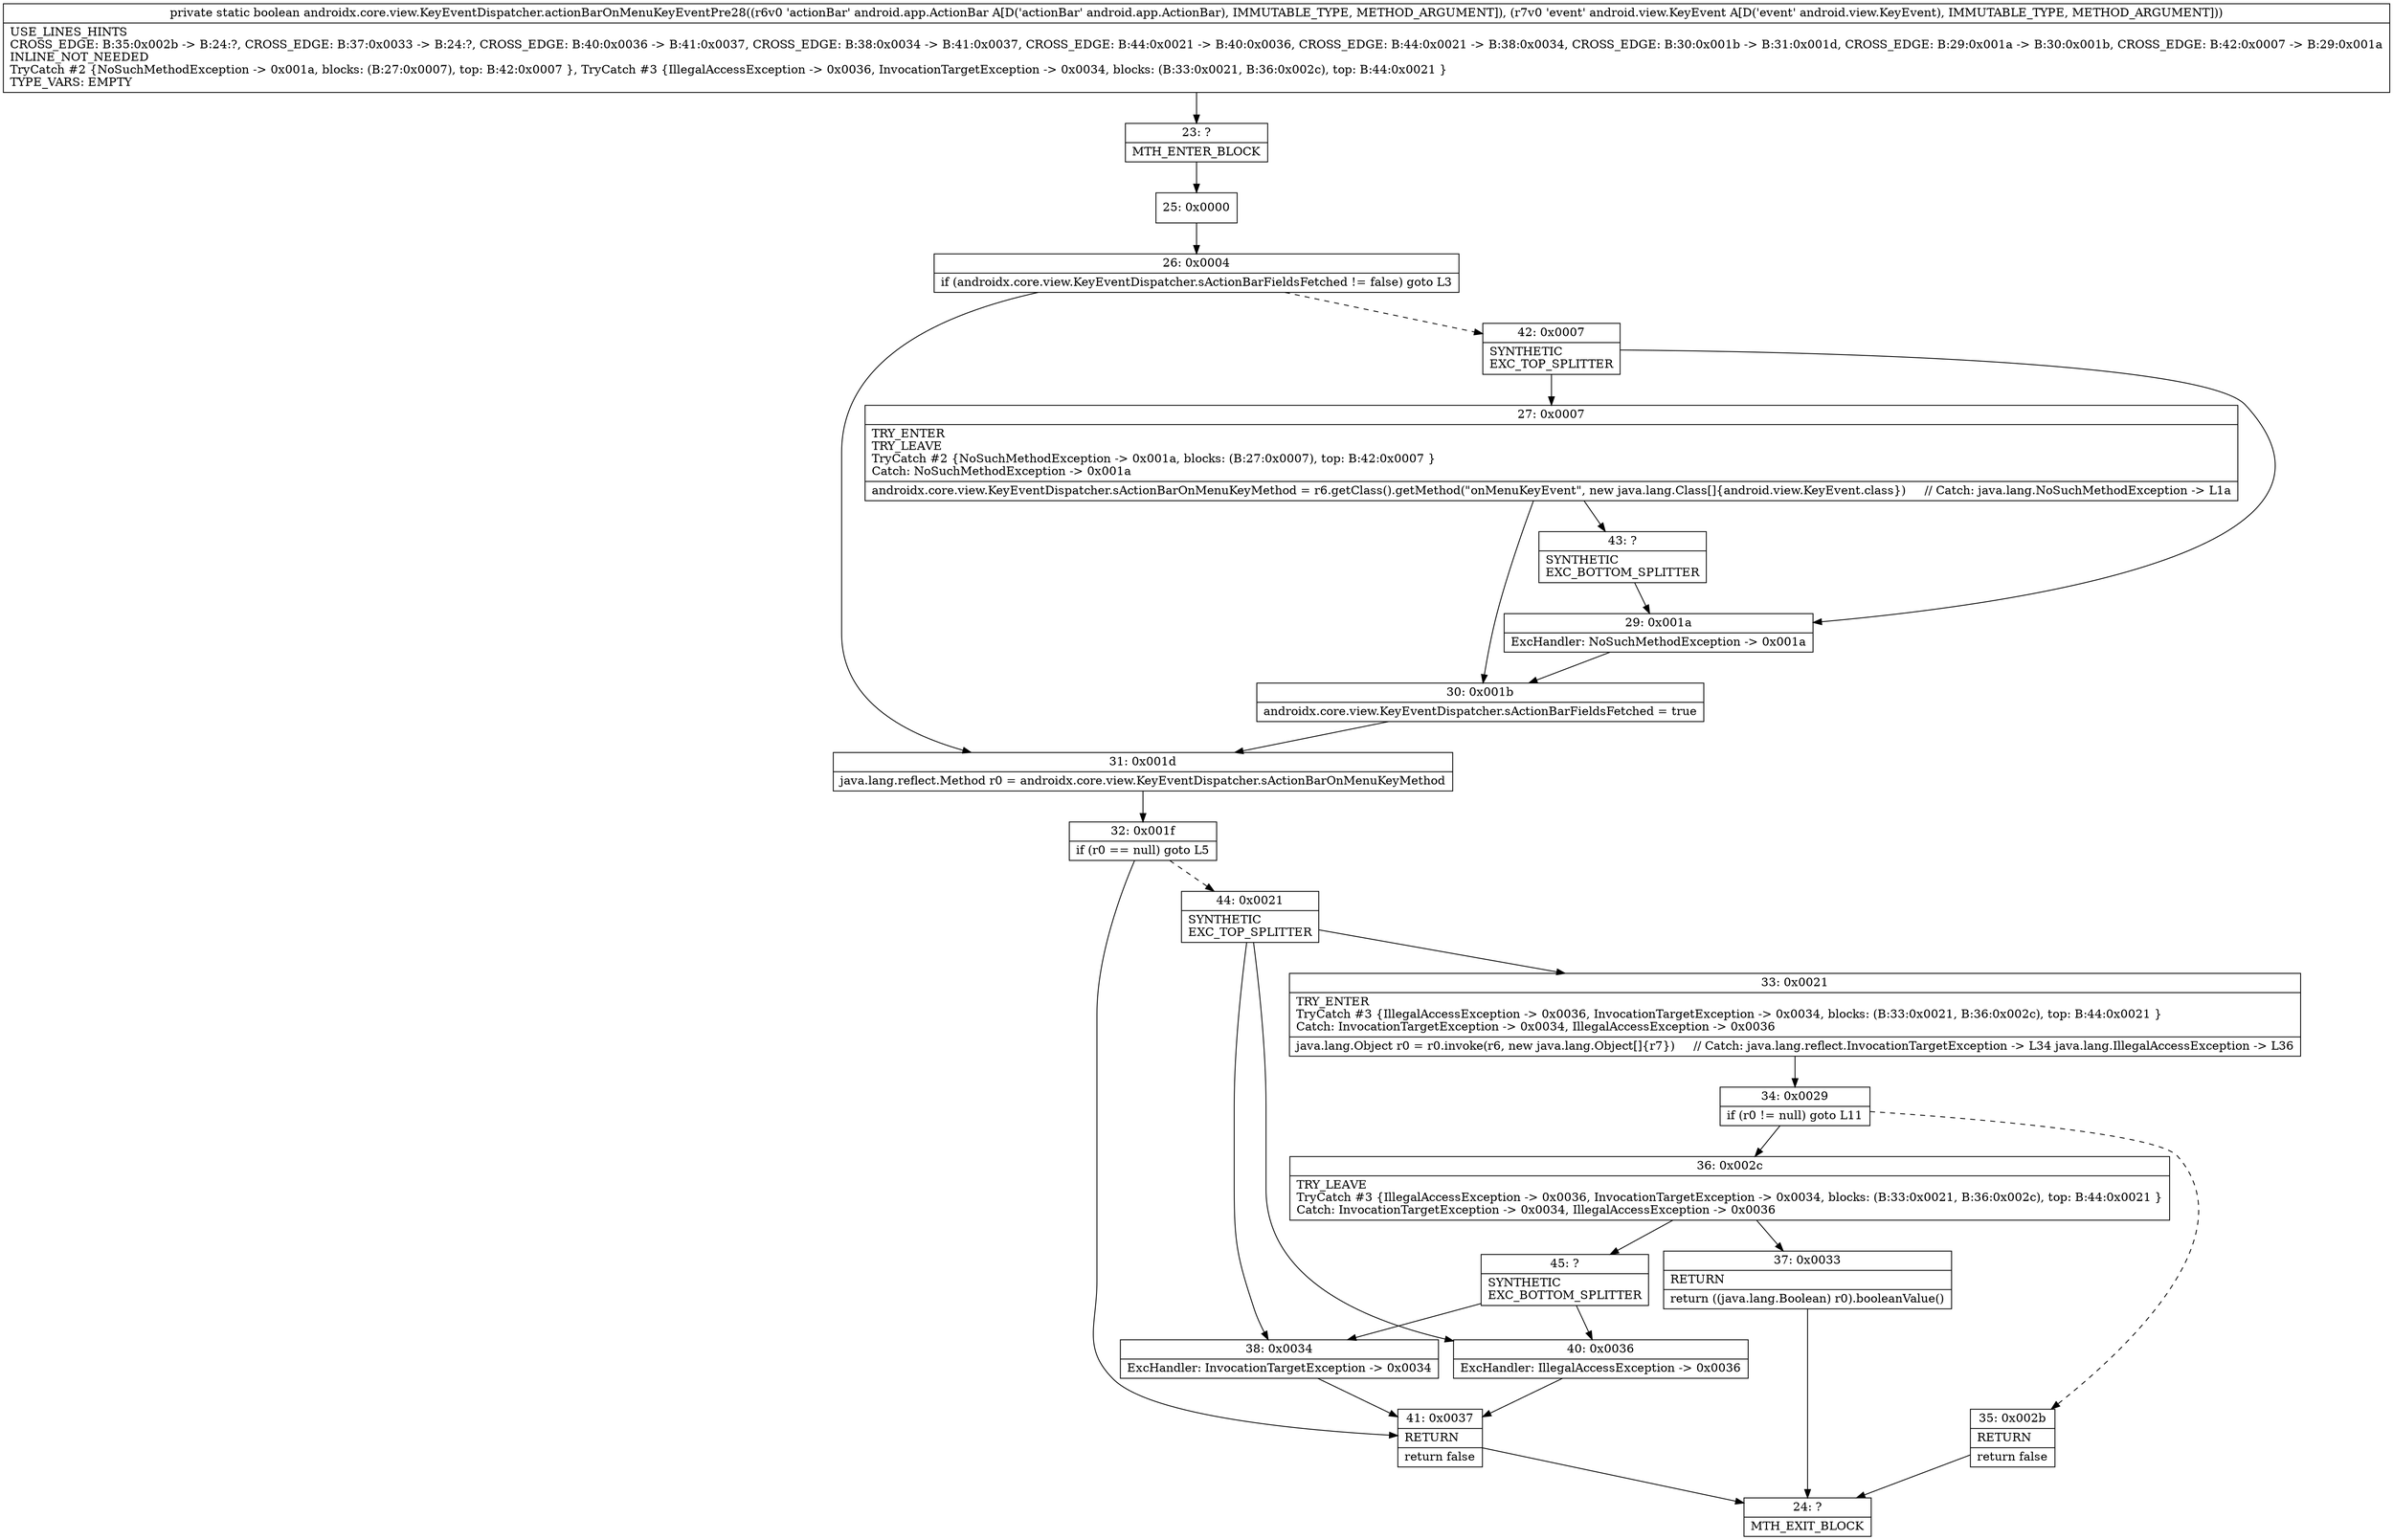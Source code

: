 digraph "CFG forandroidx.core.view.KeyEventDispatcher.actionBarOnMenuKeyEventPre28(Landroid\/app\/ActionBar;Landroid\/view\/KeyEvent;)Z" {
Node_23 [shape=record,label="{23\:\ ?|MTH_ENTER_BLOCK\l}"];
Node_25 [shape=record,label="{25\:\ 0x0000}"];
Node_26 [shape=record,label="{26\:\ 0x0004|if (androidx.core.view.KeyEventDispatcher.sActionBarFieldsFetched != false) goto L3\l}"];
Node_31 [shape=record,label="{31\:\ 0x001d|java.lang.reflect.Method r0 = androidx.core.view.KeyEventDispatcher.sActionBarOnMenuKeyMethod\l}"];
Node_32 [shape=record,label="{32\:\ 0x001f|if (r0 == null) goto L5\l}"];
Node_41 [shape=record,label="{41\:\ 0x0037|RETURN\l|return false\l}"];
Node_24 [shape=record,label="{24\:\ ?|MTH_EXIT_BLOCK\l}"];
Node_44 [shape=record,label="{44\:\ 0x0021|SYNTHETIC\lEXC_TOP_SPLITTER\l}"];
Node_33 [shape=record,label="{33\:\ 0x0021|TRY_ENTER\lTryCatch #3 \{IllegalAccessException \-\> 0x0036, InvocationTargetException \-\> 0x0034, blocks: (B:33:0x0021, B:36:0x002c), top: B:44:0x0021 \}\lCatch: InvocationTargetException \-\> 0x0034, IllegalAccessException \-\> 0x0036\l|java.lang.Object r0 = r0.invoke(r6, new java.lang.Object[]\{r7\})     \/\/ Catch: java.lang.reflect.InvocationTargetException \-\> L34 java.lang.IllegalAccessException \-\> L36\l}"];
Node_34 [shape=record,label="{34\:\ 0x0029|if (r0 != null) goto L11\l}"];
Node_35 [shape=record,label="{35\:\ 0x002b|RETURN\l|return false\l}"];
Node_36 [shape=record,label="{36\:\ 0x002c|TRY_LEAVE\lTryCatch #3 \{IllegalAccessException \-\> 0x0036, InvocationTargetException \-\> 0x0034, blocks: (B:33:0x0021, B:36:0x002c), top: B:44:0x0021 \}\lCatch: InvocationTargetException \-\> 0x0034, IllegalAccessException \-\> 0x0036\l}"];
Node_37 [shape=record,label="{37\:\ 0x0033|RETURN\l|return ((java.lang.Boolean) r0).booleanValue()\l}"];
Node_45 [shape=record,label="{45\:\ ?|SYNTHETIC\lEXC_BOTTOM_SPLITTER\l}"];
Node_40 [shape=record,label="{40\:\ 0x0036|ExcHandler: IllegalAccessException \-\> 0x0036\l}"];
Node_38 [shape=record,label="{38\:\ 0x0034|ExcHandler: InvocationTargetException \-\> 0x0034\l}"];
Node_42 [shape=record,label="{42\:\ 0x0007|SYNTHETIC\lEXC_TOP_SPLITTER\l}"];
Node_27 [shape=record,label="{27\:\ 0x0007|TRY_ENTER\lTRY_LEAVE\lTryCatch #2 \{NoSuchMethodException \-\> 0x001a, blocks: (B:27:0x0007), top: B:42:0x0007 \}\lCatch: NoSuchMethodException \-\> 0x001a\l|androidx.core.view.KeyEventDispatcher.sActionBarOnMenuKeyMethod = r6.getClass().getMethod(\"onMenuKeyEvent\", new java.lang.Class[]\{android.view.KeyEvent.class\})     \/\/ Catch: java.lang.NoSuchMethodException \-\> L1a\l}"];
Node_30 [shape=record,label="{30\:\ 0x001b|androidx.core.view.KeyEventDispatcher.sActionBarFieldsFetched = true\l}"];
Node_43 [shape=record,label="{43\:\ ?|SYNTHETIC\lEXC_BOTTOM_SPLITTER\l}"];
Node_29 [shape=record,label="{29\:\ 0x001a|ExcHandler: NoSuchMethodException \-\> 0x001a\l}"];
MethodNode[shape=record,label="{private static boolean androidx.core.view.KeyEventDispatcher.actionBarOnMenuKeyEventPre28((r6v0 'actionBar' android.app.ActionBar A[D('actionBar' android.app.ActionBar), IMMUTABLE_TYPE, METHOD_ARGUMENT]), (r7v0 'event' android.view.KeyEvent A[D('event' android.view.KeyEvent), IMMUTABLE_TYPE, METHOD_ARGUMENT]))  | USE_LINES_HINTS\lCROSS_EDGE: B:35:0x002b \-\> B:24:?, CROSS_EDGE: B:37:0x0033 \-\> B:24:?, CROSS_EDGE: B:40:0x0036 \-\> B:41:0x0037, CROSS_EDGE: B:38:0x0034 \-\> B:41:0x0037, CROSS_EDGE: B:44:0x0021 \-\> B:40:0x0036, CROSS_EDGE: B:44:0x0021 \-\> B:38:0x0034, CROSS_EDGE: B:30:0x001b \-\> B:31:0x001d, CROSS_EDGE: B:29:0x001a \-\> B:30:0x001b, CROSS_EDGE: B:42:0x0007 \-\> B:29:0x001a\lINLINE_NOT_NEEDED\lTryCatch #2 \{NoSuchMethodException \-\> 0x001a, blocks: (B:27:0x0007), top: B:42:0x0007 \}, TryCatch #3 \{IllegalAccessException \-\> 0x0036, InvocationTargetException \-\> 0x0034, blocks: (B:33:0x0021, B:36:0x002c), top: B:44:0x0021 \}\lTYPE_VARS: EMPTY\l}"];
MethodNode -> Node_23;Node_23 -> Node_25;
Node_25 -> Node_26;
Node_26 -> Node_31;
Node_26 -> Node_42[style=dashed];
Node_31 -> Node_32;
Node_32 -> Node_41;
Node_32 -> Node_44[style=dashed];
Node_41 -> Node_24;
Node_44 -> Node_33;
Node_44 -> Node_40;
Node_44 -> Node_38;
Node_33 -> Node_34;
Node_34 -> Node_35[style=dashed];
Node_34 -> Node_36;
Node_35 -> Node_24;
Node_36 -> Node_37;
Node_36 -> Node_45;
Node_37 -> Node_24;
Node_45 -> Node_40;
Node_45 -> Node_38;
Node_40 -> Node_41;
Node_38 -> Node_41;
Node_42 -> Node_27;
Node_42 -> Node_29;
Node_27 -> Node_30;
Node_27 -> Node_43;
Node_30 -> Node_31;
Node_43 -> Node_29;
Node_29 -> Node_30;
}

